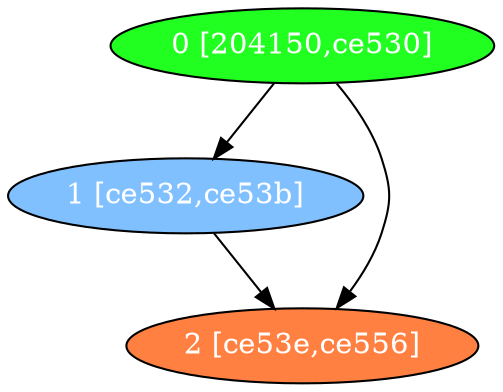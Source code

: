 diGraph libnss3{
	libnss3_0  [style=filled fillcolor="#20FF20" fontcolor="#ffffff" shape=oval label="0 [204150,ce530]"]
	libnss3_1  [style=filled fillcolor="#80C0FF" fontcolor="#ffffff" shape=oval label="1 [ce532,ce53b]"]
	libnss3_2  [style=filled fillcolor="#FF8040" fontcolor="#ffffff" shape=oval label="2 [ce53e,ce556]"]

	libnss3_0 -> libnss3_1
	libnss3_0 -> libnss3_2
	libnss3_1 -> libnss3_2
}